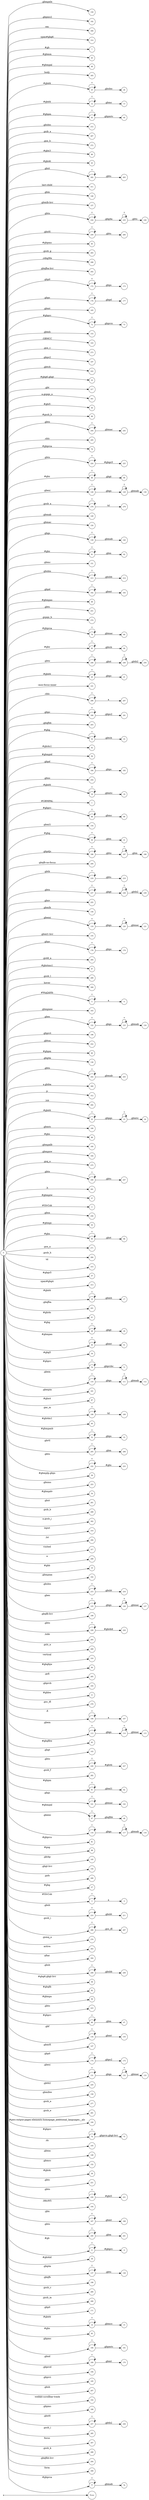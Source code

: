 digraph NFA {
  rankdir=LR;
  node [shape=circle, fontsize=10];
  __start [shape=point, label=""];
  __start -> None;
  159 [label="159"];
  192 [label="192"];
  29 [label="29"];
  109 [label="109"];
  306 [label="306"];
  314 [label="314"];
  7 [label="7"];
  45 [label="45"];
  249 [label="249"];
  46 [label="46"];
  177 [label="177"];
  305 [label="305"];
  23 [label="23"];
  25 [label="25"];
  114 [label="114"];
  191 [label="191"];
  24 [label="24"];
  31 [label="31"];
  12 [label="12"];
  63 [label="63"];
  212 [label="212"];
  94 [label="94"];
  236 [label="236"];
  267 [label="267"];
  272 [label="272"];
  86 [label="86"];
  216 [label="216"];
  13 [label="13"];
  43 [label="43"];
  262 [label="262"];
  247 [label="247"];
  311 [label="311"];
  4 [label="4"];
  146 [label="146"];
  157 [label="157"];
  234 [label="234"];
  259 [label="259"];
  65 [label="65"];
  283 [label="283"];
  298 [label="298"];
  202 [label="202"];
  33 [label="33"];
  172 [label="172"];
  140 [label="140"];
  176 [label="176"];
  165 [label="165"];
  72 [label="72"];
  153 [label="153"];
  260 [label="260"];
  92 [label="92"];
  103 [label="103"];
  273 [label="273"];
  197 [label="197"];
  222 [label="222"];
  35 [label="35"];
  211 [label="211"];
  217 [label="217"];
  279 [label="279"];
  301 [label="301"];
  44 [label="44"];
  73 [label="73"];
  26 [label="26"];
  71 [label="71"];
  135 [label="135"];
  99 [label="99"];
  69 [label="69"];
  244 [label="244"];
  295 [label="295"];
  287 [label="287"];
  76 [label="76"];
  224 [label="224"];
  89 [label="89"];
  128 [label="128"];
  278 [label="278"];
  149 [label="149"];
  150 [label="150"];
  139 [label="139"];
  250 [label="250"];
  91 [label="91"];
  151 [label="151"];
  213 [label="213"];
  187 [label="187"];
  182 [label="182"];
  49 [label="49"];
  251 [label="251"];
  274 [label="274"];
  79 [label="79"];
  93 [label="93"];
  248 [label="248"];
  20 [label="20"];
  101 [label="101"];
  188 [label="188"];
  296 [label="296"];
  180 [label="180"];
  203 [label="203"];
  32 [label="32"];
  42 [label="42"];
  56 [label="56"];
  184 [label="184"];
  123 [label="123"];
  254 [label="254"];
  18 [label="18"];
  107 [label="107"];
  219 [label="219"];
  90 [label="90"];
  1 [label="1"];
  62 [label="62"];
  68 [label="68"];
  154 [label="154"];
  179 [label="179"];
  30 [label="30"];
  48 [label="48"];
  186 [label="186"];
  200 [label="200"];
  218 [label="218"];
  67 [label="67"];
  237 [label="237"];
  255 [label="255"];
  156 [label="156"];
  119 [label="119"];
  155 [label="155"];
  178 [label="178"];
  264 [label="264"];
  97 [label="97"];
  133 [label="133"];
  289 [label="289"];
  309 [label="309"];
  5 [label="5"];
  163 [label="163"];
  122 [label="122"];
  173 [label="173"];
  196 [label="196"];
  238 [label="238"];
  252 [label="252"];
  60 [label="60"];
  231 [label="231"];
  136 [label="136"];
  242 [label="242"];
  263 [label="263"];
  300 [label="300"];
  312 [label="312"];
  292 [label="292"];
  22 [label="22"];
  181 [label="181"];
  166 [label="166"];
  88 [label="88"];
  160 [label="160"];
  164 [label="164"];
  275 [label="275"];
  246 [label="246"];
  6 [label="6"];
  291 [label="291"];
  57 [label="57"];
  2 [label="2"];
  15 [label="15"];
  256 [label="256"];
  55 [label="55"];
  80 [label="80"];
  95 [label="95"];
  271 [label="271"];
  284 [label="284"];
  315 [label="315"];
  37 [label="37"];
  313 [label="313"];
  53 [label="53"];
  16 [label="16"];
  201 [label="201"];
  41 [label="41"];
  28 [label="28"];
  111 [label="111"];
  50 [label="50"];
  130 [label="130"];
  34 [label="34"];
  70 [label="70"];
  110 [label="110"];
  235 [label="235"];
  161 [label="161"];
  126 [label="126"];
  87 [label="87"];
  19 [label="19"];
  108 [label="108"];
  40 [label="40"];
  52 [label="52"];
  205 [label="205"];
  225 [label="225"];
  232 [label="232"];
  170 [label="170"];
  58 [label="58"];
  253 [label="253"];
  54 [label="54"];
  168 [label="168"];
  261 [label="261"];
  268 [label="268"];
  302 [label="302"];
  310 [label="310"];
  294 [label="294"];
  227 [label="227"];
  317 [label="317"];
  299 [label="299"];
  10 [label="10"];
  241 [label="241"];
  51 [label="51"];
  162 [label="162"];
  215 [label="215"];
  214 [label="214"];
  125 [label="125"];
  199 [label="199"];
  228 [label="228"];
  293 [label="293"];
  269 [label="269"];
  316 [label="316"];
  84 [label="84"];
  265 [label="265"];
  193 [label="193"];
  11 [label="11"];
  276 [label="276"];
  106 [label="106"];
  113 [label="113"];
  83 [label="83"];
  229 [label="229"];
  138 [label="138"];
  143 [label="143"];
  239 [label="239"];
  226 [label="226"];
  245 [label="245"];
  282 [label="282"];
  61 [label="61"];
  141 [label="141"];
  75 [label="75"];
  47 [label="47"];
  116 [label="116"];
  209 [label="209"];
  81 [label="81"];
  98 [label="98"];
  145 [label="145"];
  144 [label="144"];
  185 [label="185"];
  266 [label="266"];
  27 [label="27"];
  3 [label="3"];
  132 [label="132"];
  210 [label="210"];
  286 [label="286"];
  175 [label="175"];
  270 [label="270"];
  303 [label="303"];
  304 [label="304"];
  208 [label="208"];
  36 [label="36"];
  82 [label="82"];
  59 [label="59"];
  223 [label="223"];
  64 [label="64"];
  66 [label="66"];
  21 [label="21"];
  134 [label="134"];
  147 [label="147"];
  174 [label="174"];
  131 [label="131"];
  220 [label="220"];
  297 [label="297"];
  158 [label="158"];
  277 [label="277"];
  120 [label="120"];
  281 [label="281"];
  96 [label="96"];
  100 [label="100"];
  0 [label="0"];
  74 [label="74"];
  105 [label="105"];
  148 [label="148"];
  152 [label="152"];
  38 [label="38"];
  221 [label="221"];
  127 [label="127"];
  117 [label="117"];
  230 [label="230"];
  183 [label="183"];
  104 [label="104"];
  121 [label="121"];
  167 [label="167"];
  240 [label="240"];
  8 [label="8"];
  39 [label="39"];
  9 [label="9"];
  137 [label="137"];
  198 [label="198"];
  280 [label="280"];
  290 [label="290"];
  17 [label="17"];
  171 [label="171"];
  233 [label="233"];
  14 [label="14"];
  85 [label="85"];
  112 [label="112"];
  124 [label="124"];
  118 [label="118"];
  129 [label="129"];
  78 [label="78"];
  190 [label="190"];
  206 [label="206"];
  169 [label="169"];
  194 [label="194"];
  195 [label="195"];
  207 [label="207"];
  243 [label="243"];
  102 [label="102"];
  142 [label="142"];
  115 [label="115"];
  189 [label="189"];
  257 [label="257"];
  285 [label="285"];
  307 [label="307"];
  288 [label="288"];
  204 [label="204"];
  258 [label="258"];
  308 [label="308"];
  77 [label="77"];
  { node [shape=doublecircle]; 1 2 4 6 7 9 10 11 13 15 17 19 21 24 26 27 29 31 33 34 35 36 37 38 39 40 41 42 43 44 45 46 48 49 51 53 54 55 56 57 58 59 60 62 64 65 67 69 71 73 75 76 78 80 81 82 83 84 85 86 87 88 90 92 94 96 97 98 99 100 101 102 103 104 105 107 109 112 115 118 121 124 127 130 133 135 136 138 140 142 143 144 145 146 147 148 149 150 151 152 153 154 155 156 157 158 159 160 161 162 163 164 165 166 168 170 171 173 175 177 179 181 183 185 188 189 191 192 193 194 195 196 197 198 199 200 201 202 203 204 206 207 209 211 212 214 216 217 219 220 221 222 223 225 227 229 231 233 236 239 241 243 245 247 250 251 252 253 254 255 256 258 260 261 263 264 265 266 267 268 269 270 271 272 273 274 275 276 277 279 280 281 282 283 284 285 287 288 289 290 291 292 293 294 295 297 298 299 300 301 302 303 304 305 306 307 308 309 310 311 312 313 314 315 316 317 }
  0 -> 1 [label="#GBMPAL"];
  0 -> 2 [label="#SIvCob"];
  0 -> 3 [label="#SIvCob"];
  3 -> 3 [label="*"];
  3 -> 4 [label="a"];
  0 -> 5 [label="#WqQANb"];
  5 -> 5 [label="*"];
  5 -> 6 [label="a"];
  0 -> 7 [label="#gb"];
  0 -> 8 [label="#gb"];
  8 -> 8 [label="*"];
  8 -> 9 [label="#gbprc"];
  0 -> 10 [label="#gbb"];
  0 -> 11 [label="#gbbw"];
  0 -> 12 [label="#gbd4"];
  12 -> 12 [label="*"];
  12 -> 13 [label=".gbmc"];
  0 -> 14 [label="#gbd4"];
  14 -> 14 [label="*"];
  14 -> 15 [label=".gbmcc"];
  0 -> 16 [label="#gbd4"];
  16 -> 16 [label="*"];
  16 -> 17 [label=".gbmh"];
  0 -> 18 [label="#gbd4"];
  18 -> 18 [label="*"];
  18 -> 19 [label=".gbmtc"];
  0 -> 20 [label="#gbd4"];
  20 -> 20 [label="*"];
  20 -> 21 [label=".gbpc"];
  0 -> 22 [label="#gbd4"];
  22 -> 22 [label="*"];
  22 -> 23 [label=".gbpgs"];
  23 -> 23 [label="*"];
  23 -> 24 [label=".gbmtc"];
  0 -> 25 [label="#gbd4"];
  25 -> 25 [label="*"];
  25 -> 26 [label=".gbsbic"];
  0 -> 27 [label="#gbg"];
  0 -> 28 [label="#gbg"];
  28 -> 28 [label="*"];
  28 -> 29 [label=".gbgt"];
  0 -> 30 [label="#gbg"];
  30 -> 30 [label="*"];
  30 -> 31 [label=".gbm"];
  0 -> 32 [label="#gbg"];
  32 -> 32 [label="*"];
  32 -> 33 [label=".gbtcb"];
  0 -> 34 [label="#gbg5"];
  0 -> 35 [label="#gbg6.gbgt"];
  0 -> 36 [label="#gbg6.gbgt-hvr"];
  0 -> 37 [label="#gbgs5"];
  0 -> 38 [label="#gbi4i"];
  0 -> 39 [label="#gbi4id"];
  0 -> 40 [label="#gbi4m1"];
  0 -> 41 [label="#gbi4s"];
  0 -> 42 [label="#gbi4s1"];
  0 -> 43 [label="#gbi4t"];
  0 -> 44 [label="#gbi5"];
  0 -> 45 [label="#gbmm"];
  0 -> 46 [label="#gbmpal"];
  0 -> 47 [label="#gbmpal"];
  47 -> 47 [label="*"];
  47 -> 48 [label=".gbqfbb"];
  0 -> 49 [label="#gbmpas"];
  0 -> 50 [label="#gbmpas"];
  50 -> 50 [label="*"];
  50 -> 51 [label=".gbmt"];
  0 -> 52 [label="#gbmpasb"];
  52 -> 52 [label="*"];
  52 -> 53 [label=".gbps"];
  0 -> 54 [label="#gbmpdv"];
  0 -> 55 [label="#gbmpi"];
  0 -> 56 [label="#gbmpid"];
  0 -> 57 [label="#gbmpiw"];
  0 -> 58 [label="#gbmplp.gbps"];
  0 -> 59 [label="#gbmps"];
  0 -> 60 [label="#gbpm"];
  0 -> 61 [label="#gbpm"];
  61 -> 61 [label="*"];
  61 -> 62 [label=".gbml1"];
  0 -> 63 [label="#gbpm"];
  63 -> 63 [label="*"];
  63 -> 64 [label=".gbpmtc"];
  0 -> 65 [label="#gbpms"];
  0 -> 66 [label="#gbprc"];
  66 -> 66 [label="*"];
  66 -> 67 [label=".gbm"];
  0 -> 68 [label="#gbprc"];
  68 -> 68 [label="*"];
  68 -> 69 [label=".gbmc"];
  0 -> 70 [label="#gbprc"];
  70 -> 70 [label="*"];
  70 -> 71 [label=".gbprcbc"];
  0 -> 72 [label="#gbprc"];
  72 -> 72 [label="*"];
  72 -> 73 [label=".gbprcx"];
  0 -> 74 [label="#gbprc"];
  74 -> 74 [label="*"];
  74 -> 75 [label=".gbprcx.gbgt-hvr"];
  0 -> 76 [label="#gbprca"];
  0 -> 77 [label="#gbprca"];
  77 -> 77 [label="*"];
  77 -> 78 [label=".gbmab"];
  0 -> 79 [label="#gbprca"];
  79 -> 79 [label="*"];
  79 -> 80 [label=".gbmac"];
  0 -> 81 [label="#gbprcs"];
  0 -> 82 [label="#gbqfb"];
  0 -> 83 [label="#gbqfbw"];
  0 -> 84 [label="#gbqfqw"];
  0 -> 85 [label="#gbs"];
  0 -> 86 [label="#gbx3"];
  0 -> 87 [label="#gbx4"];
  0 -> 88 [label="#gbz"];
  0 -> 89 [label="#gbz"];
  89 -> 89 [label="*"];
  89 -> 90 [label=".gbgt"];
  0 -> 91 [label="#gbz"];
  91 -> 91 [label="*"];
  91 -> 92 [label=".gbm"];
  0 -> 93 [label="#gbz"];
  93 -> 93 [label="*"];
  93 -> 94 [label=".gbtcb"];
  0 -> 95 [label="#gbz"];
  95 -> 95 [label="*"];
  95 -> 96 [label=".gbzt"];
  0 -> 97 [label="#gbztms1"];
  0 -> 98 [label="#gog"];
  0 -> 99 [label="#gssb_b"];
  0 -> 100 [label="#gws-output-pages-elements-homepage_additional_languages__als"];
  0 -> 101 [label="-moz-focus-inner"];
  0 -> 102 [label="-webkit-scrollbar-track"];
  0 -> 103 [label=".GBMCC"];
  0 -> 104 [label=".H6sW5"];
  0 -> 105 [label=".ds"];
  0 -> 106 [label=".fl"];
  106 -> 106 [label="*"];
  106 -> 107 [label="a"];
  0 -> 108 [label=".gac_m"];
  108 -> 108 [label="*"];
  108 -> 109 [label="td"];
  0 -> 110 [label=".gbem"];
  110 -> 110 [label="*"];
  110 -> 111 [label=".gbgs"];
  111 -> 111 [label="*"];
  111 -> 112 [label=".gbmab"];
  0 -> 113 [label=".gbem"];
  113 -> 113 [label="*"];
  113 -> 114 [label=".gbgs"];
  114 -> 114 [label="*"];
  114 -> 115 [label=".gbmac"];
  0 -> 116 [label=".gbemi"];
  116 -> 116 [label="*"];
  116 -> 117 [label=".gbgs"];
  117 -> 117 [label="*"];
  117 -> 118 [label=".gbmab"];
  0 -> 119 [label=".gbemi"];
  119 -> 119 [label="*"];
  119 -> 120 [label=".gbgs"];
  120 -> 120 [label="*"];
  120 -> 121 [label=".gbmac"];
  0 -> 122 [label=".gbes"];
  122 -> 122 [label="*"];
  122 -> 123 [label=".gbgs"];
  123 -> 123 [label="*"];
  123 -> 124 [label=".gbmab"];
  0 -> 125 [label=".gbes"];
  125 -> 125 [label="*"];
  125 -> 126 [label=".gbgs"];
  126 -> 126 [label="*"];
  126 -> 127 [label=".gbmac"];
  0 -> 128 [label=".gbesi"];
  128 -> 128 [label="*"];
  128 -> 129 [label=".gbgs"];
  129 -> 129 [label="*"];
  129 -> 130 [label=".gbmab"];
  0 -> 131 [label=".gbesi"];
  131 -> 131 [label="*"];
  131 -> 132 [label=".gbgs"];
  132 -> 132 [label="*"];
  132 -> 133 [label=".gbmac"];
  0 -> 134 [label=".gbf"];
  134 -> 134 [label="*"];
  134 -> 135 [label=".gbmt"];
  0 -> 136 [label=".gbg4a"];
  0 -> 137 [label=".gbg4a"];
  137 -> 137 [label="*"];
  137 -> 138 [label=".gbts"];
  0 -> 139 [label=".gbgs"];
  139 -> 139 [label="*"];
  139 -> 140 [label=".gbmab"];
  0 -> 141 [label=".gbgs"];
  141 -> 141 [label="*"];
  141 -> 142 [label=".gbmac"];
  0 -> 143 [label=".gbgt"];
  0 -> 144 [label=".gbgt-hvr"];
  0 -> 145 [label=".gbi4p"];
  0 -> 146 [label=".gbm"];
  0 -> 147 [label=".gbm0l"];
  0 -> 148 [label=".gbma"];
  0 -> 149 [label=".gbmab"];
  0 -> 150 [label=".gbmac"];
  0 -> 151 [label=".gbmc"];
  0 -> 152 [label=".gbmcc"];
  0 -> 153 [label=".gbmh"];
  0 -> 154 [label=".gbml1"];
  0 -> 155 [label=".gbml1-hvr"];
  0 -> 156 [label=".gbmlb"];
  0 -> 157 [label=".gbmlb-hvr"];
  0 -> 158 [label=".gbmlbw"];
  0 -> 159 [label=".gbmpala"];
  0 -> 160 [label=".gbmpalb"];
  0 -> 161 [label=".gbmpia"];
  0 -> 162 [label=".gbmpiaa"];
  0 -> 163 [label=".gbmpiaw"];
  0 -> 164 [label=".gbmpnw"];
  0 -> 165 [label=".gbmt"];
  0 -> 166 [label=".gbmtc"];
  0 -> 167 [label=".gbn"];
  167 -> 167 [label="*"];
  167 -> 168 [label=".gbmt"];
  0 -> 169 [label=".gbnd"];
  169 -> 169 [label="*"];
  169 -> 170 [label=".gbmt"];
  0 -> 171 [label=".gbp0"];
  0 -> 172 [label=".gbp0"];
  172 -> 172 [label="*"];
  172 -> 173 [label=".gbps"];
  0 -> 174 [label=".gbp0"];
  174 -> 174 [label="*"];
  174 -> 175 [label=".gbps2"];
  0 -> 176 [label=".gbpc"];
  176 -> 176 [label="*"];
  176 -> 177 [label=".gbpd"];
  0 -> 178 [label=".gbpc"];
  178 -> 178 [label="*"];
  178 -> 179 [label=".gbps"];
  0 -> 180 [label=".gbpc"];
  180 -> 180 [label="*"];
  180 -> 181 [label=".gbps2"];
  0 -> 182 [label=".gbpd"];
  182 -> 182 [label="*"];
  182 -> 183 [label=".gbmt"];
  0 -> 184 [label=".gbpd"];
  184 -> 184 [label="*"];
  184 -> 185 [label=".gbps"];
  0 -> 186 [label=".gbpdjs"];
  186 -> 186 [label="*"];
  186 -> 187 [label=".gbto"];
  187 -> 187 [label="*"];
  187 -> 188 [label=".gbm"];
  0 -> 189 [label=".gbpmc"];
  0 -> 190 [label=".gbpmc"];
  190 -> 190 [label="*"];
  190 -> 191 [label=".gbpmtc"];
  0 -> 192 [label=".gbpms2"];
  0 -> 193 [label=".gbprcb"];
  0 -> 194 [label=".gbprcd"];
  0 -> 195 [label=".gbprci"];
  0 -> 196 [label=".gbprct"];
  0 -> 197 [label=".gbps2"];
  0 -> 198 [label=".gbqfb"];
  0 -> 199 [label=".gbqfb-hvr"];
  0 -> 200 [label=".gbqfb-no-focus"];
  0 -> 201 [label=".gbqfba"];
  0 -> 202 [label=".gbqfba-hvr"];
  0 -> 203 [label=".gbqfbb"];
  0 -> 204 [label=".gbqfbb-hvr"];
  0 -> 205 [label=".gbrtl"];
  205 -> 205 [label="*"];
  205 -> 206 [label=".gbm"];
  0 -> 207 [label=".gbsb"];
  0 -> 208 [label=".gbsb"];
  208 -> 208 [label="*"];
  208 -> 209 [label=".gbsbb"];
  0 -> 210 [label=".gbsb"];
  210 -> 210 [label="*"];
  210 -> 211 [label=".gbsbt"];
  0 -> 212 [label=".gbsbic"];
  0 -> 213 [label=".gbsbis"];
  213 -> 213 [label="*"];
  213 -> 214 [label=".gbsbb"];
  0 -> 215 [label=".gbsbis"];
  215 -> 215 [label="*"];
  215 -> 216 [label=".gbsbt"];
  0 -> 217 [label=".gbt"];
  0 -> 218 [label=".gbtb"];
  218 -> 218 [label="*"];
  218 -> 219 [label=".gbts"];
  0 -> 220 [label=".gbtb2"];
  0 -> 221 [label=".gbtc"];
  0 -> 222 [label=".gbtcb"];
  0 -> 223 [label=".gbto"];
  0 -> 224 [label=".gbto"];
  224 -> 224 [label="*"];
  224 -> 225 [label="#gbgs5"];
  0 -> 226 [label=".gbto"];
  226 -> 226 [label="*"];
  226 -> 227 [label="#gbi4i"];
  0 -> 228 [label=".gbto"];
  228 -> 228 [label="*"];
  228 -> 229 [label="#gbi4id"];
  0 -> 230 [label=".gbto"];
  230 -> 230 [label="*"];
  230 -> 231 [label="#gbi5"];
  0 -> 232 [label=".gbto"];
  232 -> 232 [label="*"];
  232 -> 233 [label="#gbs"];
  0 -> 234 [label=".gbto"];
  234 -> 234 [label="*"];
  234 -> 235 [label=".gbg4a"];
  235 -> 235 [label="*"];
  235 -> 236 [label=".gbts"];
  0 -> 237 [label=".gbto"];
  237 -> 237 [label="*"];
  237 -> 238 [label=".gbgt"];
  238 -> 238 [label="*"];
  238 -> 239 [label=".gbtb2"];
  0 -> 240 [label=".gbto"];
  240 -> 240 [label="*"];
  240 -> 241 [label=".gbm"];
  0 -> 242 [label=".gbto"];
  242 -> 242 [label="*"];
  242 -> 243 [label=".gbmab"];
  0 -> 244 [label=".gbto"];
  244 -> 244 [label="*"];
  244 -> 245 [label=".gbmac"];
  0 -> 246 [label=".gbto"];
  246 -> 246 [label="*"];
  246 -> 247 [label=".gbts"];
  0 -> 248 [label=".gbto"];
  248 -> 248 [label="*"];
  248 -> 249 [label=".gbzt"];
  249 -> 249 [label="*"];
  249 -> 250 [label=".gbtb2"];
  0 -> 251 [label=".gbts"];
  0 -> 252 [label=".gbtsa"];
  0 -> 253 [label=".gbxms"];
  0 -> 254 [label=".gbxo"];
  0 -> 255 [label=".gbxv"];
  0 -> 256 [label=".gbxx"];
  0 -> 257 [label=".gbz0l"];
  257 -> 257 [label="*"];
  257 -> 258 [label=".gbtb2"];
  0 -> 259 [label=".gbz0l"];
  259 -> 259 [label="*"];
  259 -> 260 [label=".gbts"];
  0 -> 261 [label=".gbzt"];
  0 -> 262 [label=".gbzt"];
  262 -> 262 [label="*"];
  262 -> 263 [label=".gbts"];
  0 -> 264 [label=".gsdd_a"];
  0 -> 265 [label=".gsfi"];
  0 -> 266 [label=".gsfs"];
  0 -> 267 [label=".gsib_a"];
  0 -> 268 [label=".gsib_b"];
  0 -> 269 [label=".gsls_a"];
  0 -> 270 [label=".gsmq_a"];
  0 -> 271 [label=".gsn_a"];
  0 -> 272 [label=".gsn_b"];
  0 -> 273 [label=".gsn_c"];
  0 -> 274 [label=".gspqs_b"];
  0 -> 275 [label=".gsq_a"];
  0 -> 276 [label=".gss_ifl"];
  0 -> 277 [label=".gssb_a"];
  0 -> 278 [label=".gssb_a"];
  278 -> 278 [label="*"];
  278 -> 279 [label="td"];
  0 -> 280 [label=".gssb_c"];
  0 -> 281 [label=".gssb_e"];
  0 -> 282 [label=".gssb_f"];
  0 -> 283 [label=".gssb_g"];
  0 -> 284 [label=".gssb_h"];
  0 -> 285 [label=".gssb_i"];
  0 -> 286 [label=".gssb_i"];
  286 -> 286 [label="*"];
  286 -> 287 [label=".gss_ifl"];
  0 -> 288 [label=".gssb_k"];
  0 -> 289 [label=".gssb_l"];
  0 -> 290 [label=".gssb_m"];
  0 -> 291 [label=".h"];
  0 -> 292 [label=".lsb"];
  0 -> 293 [label=".lsbb"];
  0 -> 294 [label=".lst"];
  0 -> 295 [label=".sblc"];
  0 -> 296 [label=".sblc"];
  296 -> 296 [label="*"];
  296 -> 297 [label="a"];
  0 -> 298 [label=".z4hgWe"];
  0 -> 299 [label="a"];
  0 -> 300 [label="a.gbiba"];
  0 -> 301 [label="a.gspqs_a"];
  0 -> 302 [label="a.gssb_j"];
  0 -> 303 [label="active"];
  0 -> 304 [label="after"];
  0 -> 305 [label="body"];
  0 -> 306 [label="em"];
  0 -> 307 [label="focus"];
  0 -> 308 [label="form"];
  0 -> 309 [label="hover"];
  0 -> 310 [label="input"];
  0 -> 311 [label="last-child"];
  0 -> 312 [label="p"];
  0 -> 313 [label="span#gbg4"];
  0 -> 314 [label="span#gbg6"];
  0 -> 315 [label="td"];
  0 -> 316 [label="vertical"];
  0 -> 317 [label="visited"];
}
